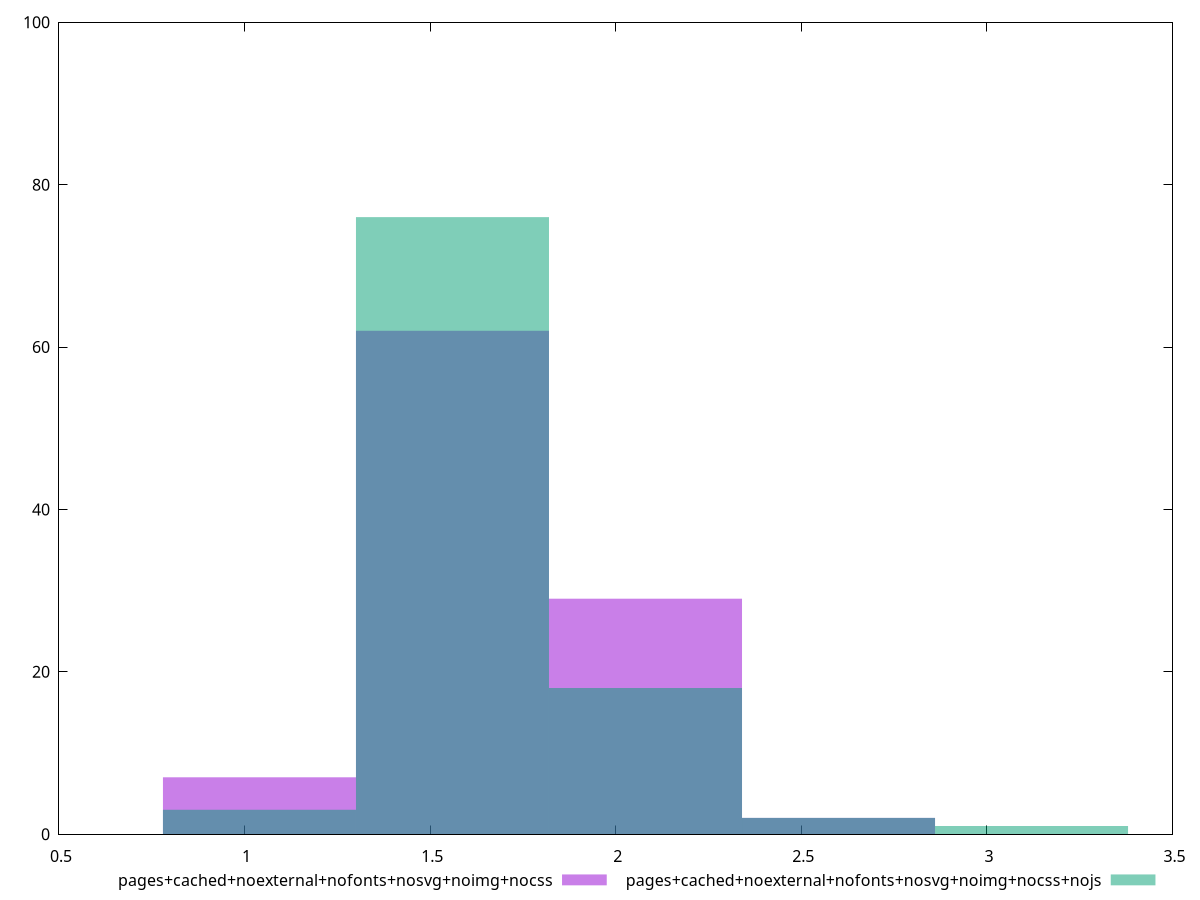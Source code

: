reset
set terminal svg size 640, 500 enhanced background rgb 'white'
set output "report_00007_2020-12-11T15:55:29.892Z/server-response-time/comparison/histogram/12_vs_13.svg"

$pagesCachedNoexternalNofontsNosvgNoimgNocss <<EOF
2.080160677270276 29
1.560120507952707 62
1.040080338635138 7
2.6002008465878452 2
EOF

$pagesCachedNoexternalNofontsNosvgNoimgNocssNojs <<EOF
2.080160677270276 18
1.560120507952707 76
1.040080338635138 3
3.120241015905414 1
2.6002008465878452 2
EOF

set key outside below
set boxwidth 0.520040169317569
set yrange [0:100]
set style fill transparent solid 0.5 noborder

plot \
  $pagesCachedNoexternalNofontsNosvgNoimgNocss title "pages+cached+noexternal+nofonts+nosvg+noimg+nocss" with boxes, \
  $pagesCachedNoexternalNofontsNosvgNoimgNocssNojs title "pages+cached+noexternal+nofonts+nosvg+noimg+nocss+nojs" with boxes, \


reset